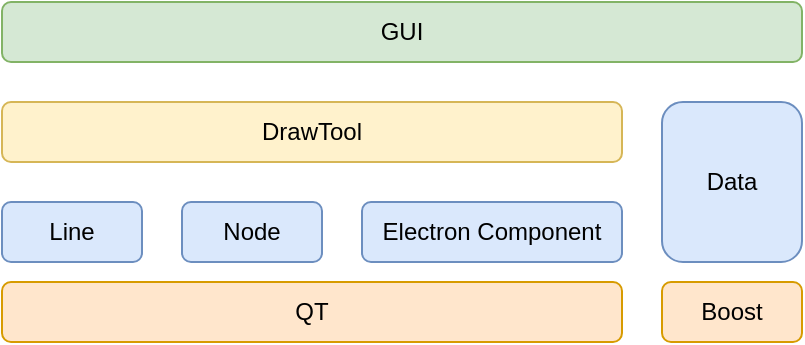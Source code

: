 <mxfile version="20.6.0" type="github">
  <diagram id="bYmhBhDfqhO-2Jraphs8" name="第 1 页">
    <mxGraphModel dx="2062" dy="1122" grid="1" gridSize="10" guides="1" tooltips="1" connect="1" arrows="1" fold="1" page="1" pageScale="1" pageWidth="827" pageHeight="1169" math="0" shadow="0">
      <root>
        <mxCell id="0" />
        <mxCell id="1" parent="0" />
        <mxCell id="yN2rEIOpdmA0N0vXQcu5-1" value="QT" style="rounded=1;whiteSpace=wrap;html=1;fillColor=#ffe6cc;strokeColor=#d79b00;" vertex="1" parent="1">
          <mxGeometry x="190" y="890" width="310" height="30" as="geometry" />
        </mxCell>
        <mxCell id="yN2rEIOpdmA0N0vXQcu5-2" value="Boost" style="rounded=1;whiteSpace=wrap;html=1;fillColor=#ffe6cc;strokeColor=#d79b00;" vertex="1" parent="1">
          <mxGeometry x="520" y="890" width="70" height="30" as="geometry" />
        </mxCell>
        <mxCell id="yN2rEIOpdmA0N0vXQcu5-4" value="Data" style="rounded=1;whiteSpace=wrap;html=1;fillColor=#dae8fc;strokeColor=#6c8ebf;" vertex="1" parent="1">
          <mxGeometry x="520" y="800" width="70" height="80" as="geometry" />
        </mxCell>
        <mxCell id="yN2rEIOpdmA0N0vXQcu5-5" value="Line" style="rounded=1;whiteSpace=wrap;html=1;fillColor=#dae8fc;strokeColor=#6c8ebf;" vertex="1" parent="1">
          <mxGeometry x="190" y="850" width="70" height="30" as="geometry" />
        </mxCell>
        <mxCell id="yN2rEIOpdmA0N0vXQcu5-6" value="Node" style="rounded=1;whiteSpace=wrap;html=1;fillColor=#dae8fc;strokeColor=#6c8ebf;" vertex="1" parent="1">
          <mxGeometry x="280" y="850" width="70" height="30" as="geometry" />
        </mxCell>
        <mxCell id="yN2rEIOpdmA0N0vXQcu5-7" value="Electron Component" style="rounded=1;whiteSpace=wrap;html=1;fillColor=#dae8fc;strokeColor=#6c8ebf;" vertex="1" parent="1">
          <mxGeometry x="370" y="850" width="130" height="30" as="geometry" />
        </mxCell>
        <mxCell id="yN2rEIOpdmA0N0vXQcu5-9" value="DrawTool" style="rounded=1;whiteSpace=wrap;html=1;fillColor=#fff2cc;strokeColor=#d6b656;" vertex="1" parent="1">
          <mxGeometry x="190" y="800" width="310" height="30" as="geometry" />
        </mxCell>
        <mxCell id="yN2rEIOpdmA0N0vXQcu5-10" value="GUI" style="rounded=1;whiteSpace=wrap;html=1;fillColor=#d5e8d4;strokeColor=#82b366;" vertex="1" parent="1">
          <mxGeometry x="190" y="750" width="400" height="30" as="geometry" />
        </mxCell>
      </root>
    </mxGraphModel>
  </diagram>
</mxfile>
